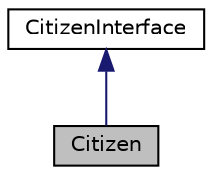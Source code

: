digraph "Citizen"
{
 // LATEX_PDF_SIZE
  edge [fontname="Helvetica",fontsize="10",labelfontname="Helvetica",labelfontsize="10"];
  node [fontname="Helvetica",fontsize="10",shape=record];
  Node1 [label="Citizen",height=0.2,width=0.4,color="black", fillcolor="grey75", style="filled", fontcolor="black",tooltip="Represents a citizen in the government system."];
  Node2 -> Node1 [dir="back",color="midnightblue",fontsize="10",style="solid"];
  Node2 [label="CitizenInterface",height=0.2,width=0.4,color="black", fillcolor="white", style="filled",URL="$classCitizenInterface.html",tooltip="An abstract base class that defines the interface for Citizen components."];
}
